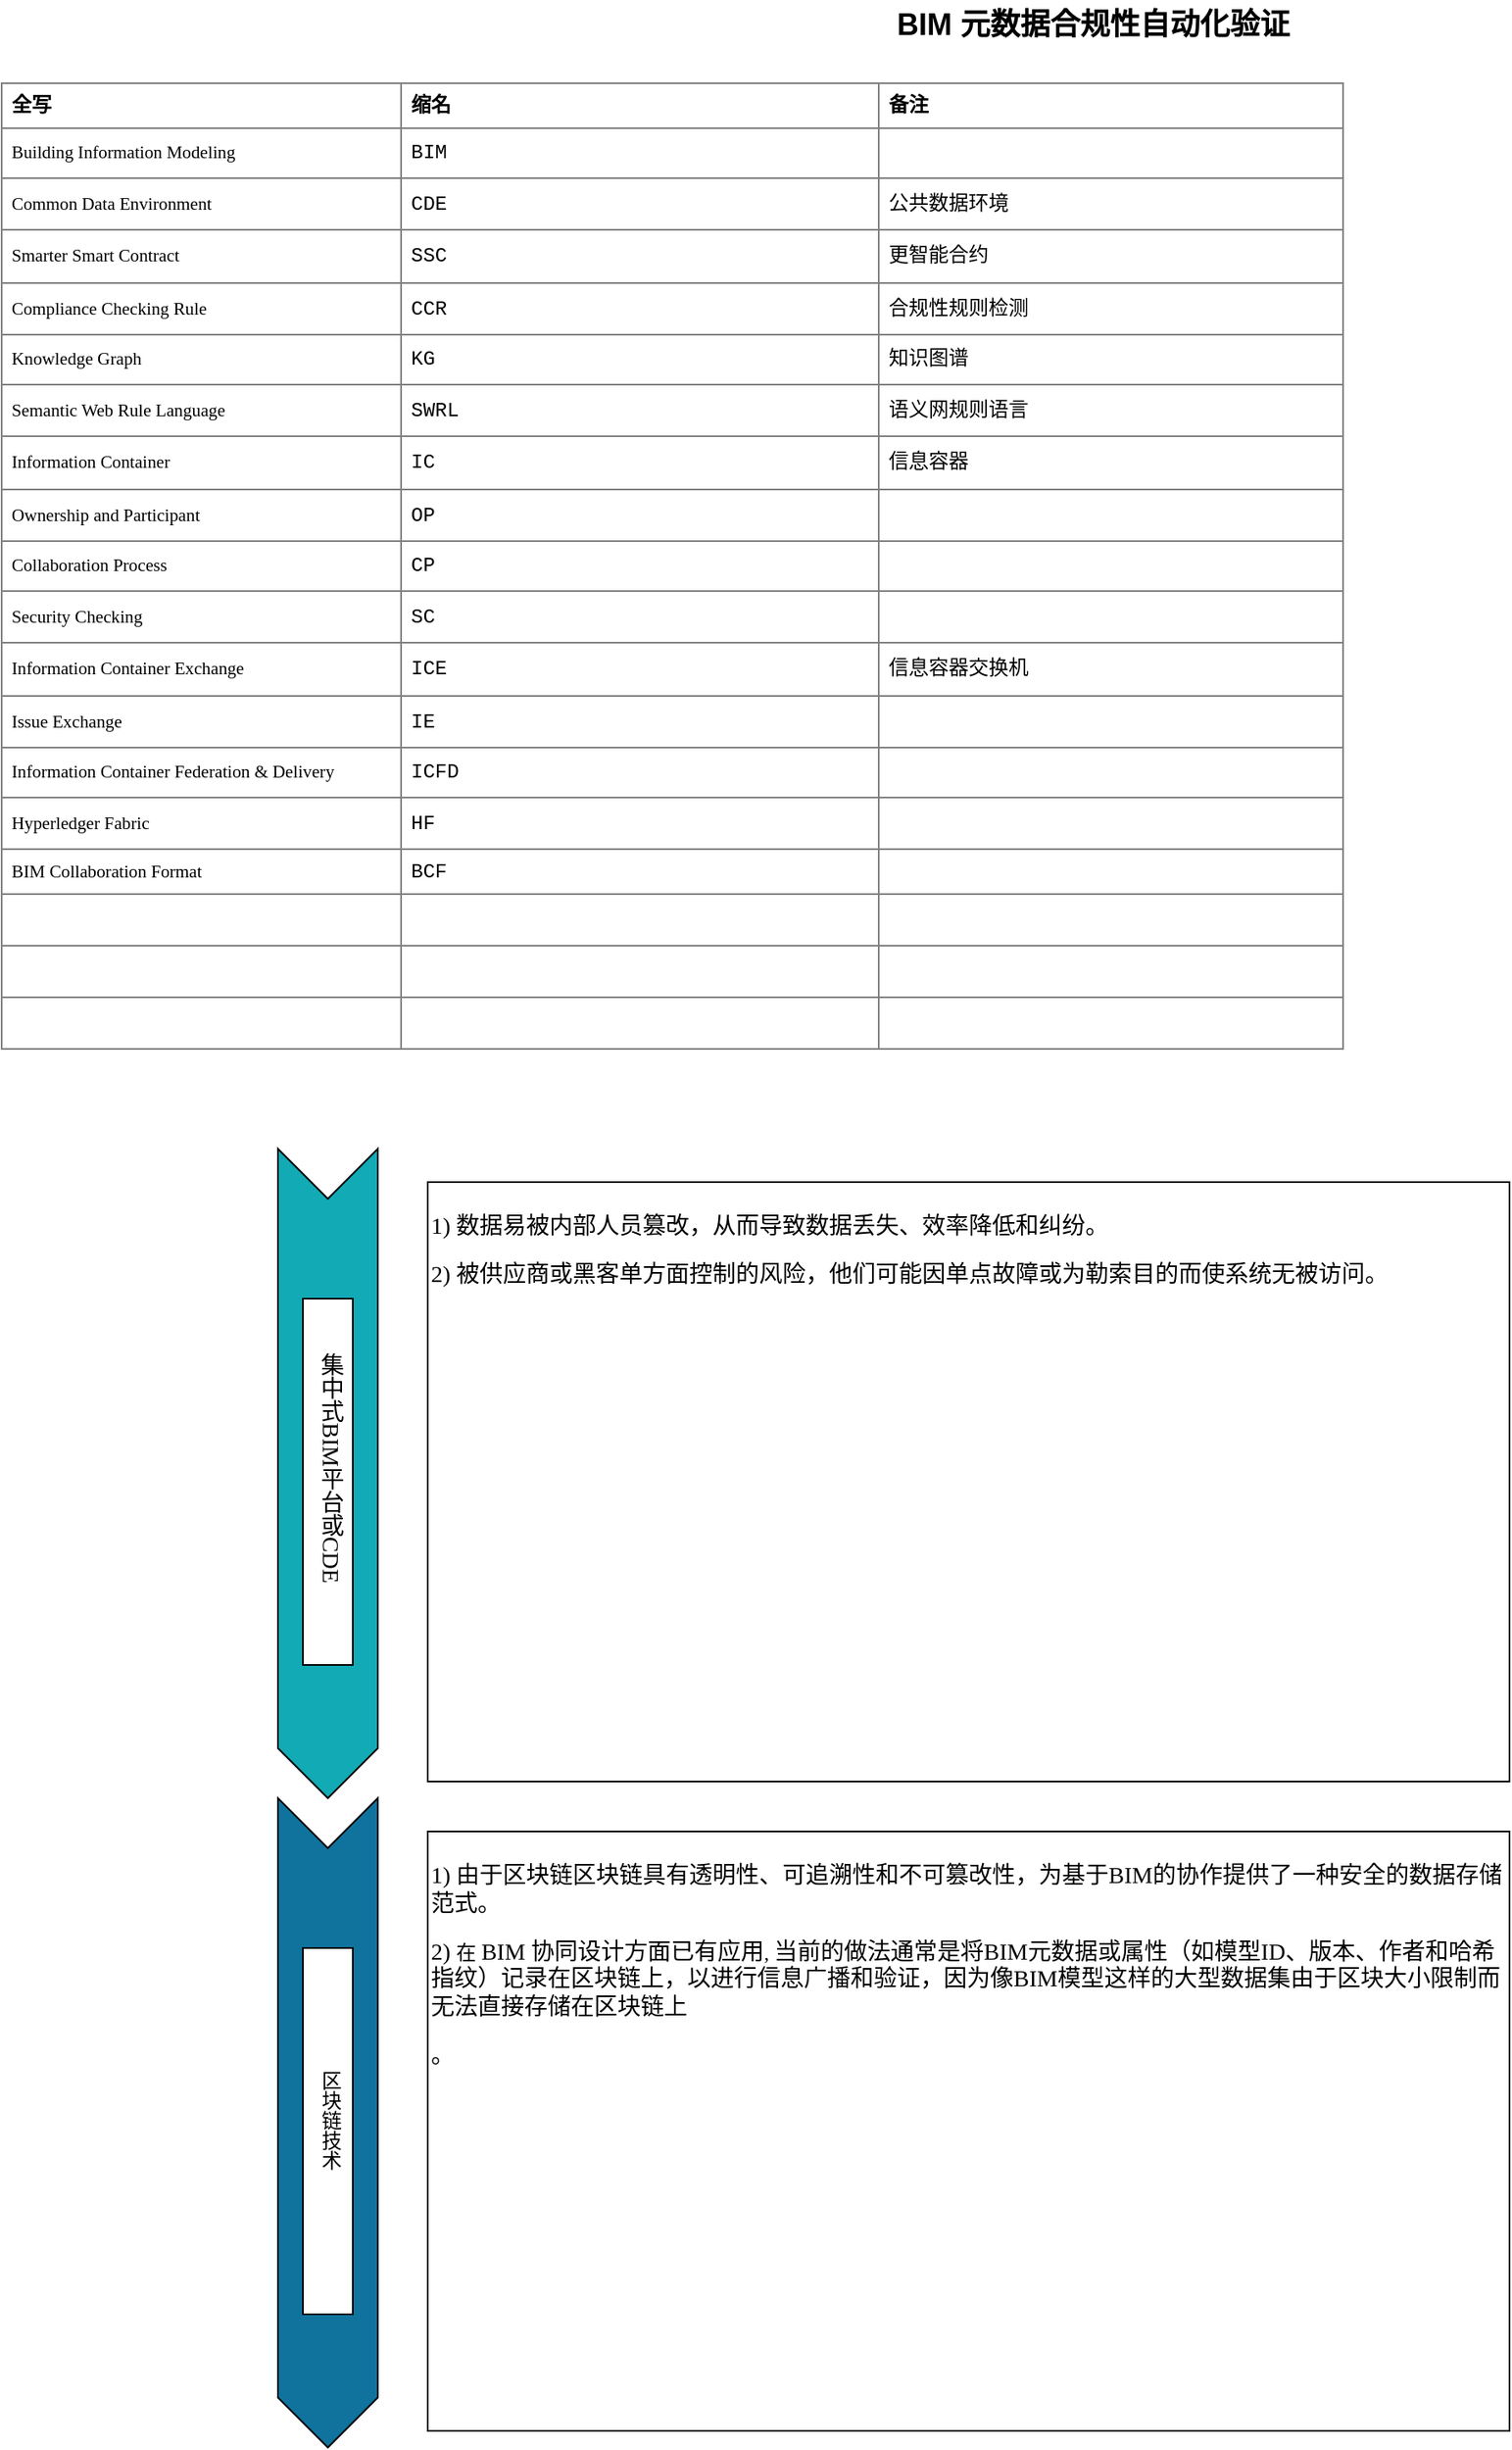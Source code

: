 <mxfile version="26.2.14">
  <diagram name="第 1 页" id="rBeA2SIfSLQyyooRoIgD">
    <mxGraphModel dx="1366" dy="1860" grid="1" gridSize="10" guides="1" tooltips="1" connect="1" arrows="1" fold="1" page="1" pageScale="1" pageWidth="827" pageHeight="1169" math="0" shadow="0">
      <root>
        <mxCell id="0" />
        <mxCell id="1" parent="0" />
        <mxCell id="tnBwIVZtzYkU1ia1Uwx9-1" value="&lt;font style=&quot;font-size: 18px;&quot;&gt;&lt;b&gt;BIM 元数据合规性自动化验证&lt;/b&gt;&lt;/font&gt;" style="text;html=1;align=center;verticalAlign=middle;whiteSpace=wrap;rounded=0;" vertex="1" parent="1">
          <mxGeometry x="520" y="20" width="300" height="30" as="geometry" />
        </mxCell>
        <mxCell id="tnBwIVZtzYkU1ia1Uwx9-22" value="&lt;b style=&quot;font-size: 7px&quot;&gt;LABEL&lt;/b&gt;&lt;br style=&quot;font-size: 7px&quot;&gt;Lorem ipsum dolor sit amet, consectetur adipisicing elit, sed do eiusmod tempor incididunt ut labore et dolore magna aliqua." style="rounded=0;whiteSpace=wrap;shadow=0;strokeColor=none;strokeWidth=6;fillColor=none;fontSize=7;fontColor=#FFFFFF;align=left;html=1;spacingLeft=5;" vertex="1" parent="1">
          <mxGeometry x="210" y="100" width="150" height="40" as="geometry" />
        </mxCell>
        <mxCell id="tnBwIVZtzYkU1ia1Uwx9-27" value="" style="html=1;shadow=0;dashed=0;align=center;verticalAlign=middle;shape=mxgraph.arrows2.arrow;dy=0;dx=30;notch=30;fillColor=#12AAB5;direction=south;textDirection=vertical-lr;labelPosition=center;verticalLabelPosition=middle;" vertex="1" parent="1">
          <mxGeometry x="180" y="710" width="60" height="390" as="geometry" />
        </mxCell>
        <mxCell id="tnBwIVZtzYkU1ia1Uwx9-66" value="Assets" style="childLayout=tableLayout;recursiveResize=0;strokeColor=#808080;fillColor=#A7C942;shadow=0;align=left;verticalAlign=middle;spacingLeft=4;fontFamily=Courier New;" vertex="1" parent="1">
          <mxGeometry x="14" y="70" width="806" height="580" as="geometry" />
        </mxCell>
        <mxCell id="tnBwIVZtzYkU1ia1Uwx9-67" style="shape=tableRow;horizontal=0;startSize=0;swimlaneHead=0;swimlaneBody=0;top=0;left=0;bottom=0;right=0;dropTarget=0;collapsible=0;recursiveResize=0;expand=0;fontStyle=1;strokeColor=inherit;fillColor=#FFFFFF;align=left;spacingLeft=4;fontFamily=Courier New;" vertex="1" parent="tnBwIVZtzYkU1ia1Uwx9-66">
          <mxGeometry width="806" height="27" as="geometry" />
        </mxCell>
        <mxCell id="tnBwIVZtzYkU1ia1Uwx9-68" value="&lt;b&gt;全写&lt;/b&gt;" style="connectable=0;recursiveResize=0;strokeColor=inherit;fillColor=inherit;whiteSpace=wrap;html=1;align=left;spacingLeft=4;fontFamily=Courier New;" vertex="1" parent="tnBwIVZtzYkU1ia1Uwx9-67">
          <mxGeometry width="240" height="27" as="geometry">
            <mxRectangle width="240" height="27" as="alternateBounds" />
          </mxGeometry>
        </mxCell>
        <mxCell id="tnBwIVZtzYkU1ia1Uwx9-69" value="&lt;b&gt;缩名&lt;/b&gt;" style="connectable=0;recursiveResize=0;strokeColor=inherit;fillColor=inherit;whiteSpace=wrap;html=1;align=left;spacingLeft=4;fontFamily=Courier New;" vertex="1" parent="tnBwIVZtzYkU1ia1Uwx9-67">
          <mxGeometry x="240" width="287" height="27" as="geometry">
            <mxRectangle width="287" height="27" as="alternateBounds" />
          </mxGeometry>
        </mxCell>
        <mxCell id="tnBwIVZtzYkU1ia1Uwx9-70" value="&lt;b&gt;备注&lt;/b&gt;" style="connectable=0;recursiveResize=0;strokeColor=inherit;fillColor=inherit;whiteSpace=wrap;html=1;align=left;spacingLeft=4;fontFamily=Courier New;" vertex="1" parent="tnBwIVZtzYkU1ia1Uwx9-67">
          <mxGeometry x="527" width="279" height="27" as="geometry">
            <mxRectangle width="279" height="27" as="alternateBounds" />
          </mxGeometry>
        </mxCell>
        <mxCell id="tnBwIVZtzYkU1ia1Uwx9-71" style="shape=tableRow;horizontal=0;startSize=0;swimlaneHead=0;swimlaneBody=0;top=0;left=0;bottom=0;right=0;dropTarget=0;collapsible=0;recursiveResize=0;expand=0;fontStyle=1;strokeColor=inherit;fillColor=#FFFFFF;align=left;spacingLeft=4;fontFamily=Courier New;" vertex="1" parent="tnBwIVZtzYkU1ia1Uwx9-66">
          <mxGeometry y="27" width="806" height="30" as="geometry" />
        </mxCell>
        <mxCell id="tnBwIVZtzYkU1ia1Uwx9-72" value="&lt;span style=&quot;font-size: 7.97pt; font-family: CharisSIL; color: rgb(0, 0, 0);&quot;&gt;Building Information Modeling &lt;/span&gt;" style="connectable=0;recursiveResize=0;strokeColor=inherit;fillColor=inherit;whiteSpace=wrap;html=1;align=left;spacingLeft=4;fontFamily=Courier New;" vertex="1" parent="tnBwIVZtzYkU1ia1Uwx9-71">
          <mxGeometry width="240" height="30" as="geometry">
            <mxRectangle width="240" height="30" as="alternateBounds" />
          </mxGeometry>
        </mxCell>
        <mxCell id="tnBwIVZtzYkU1ia1Uwx9-73" value="BIM" style="connectable=0;recursiveResize=0;strokeColor=inherit;fillColor=inherit;whiteSpace=wrap;html=1;align=left;spacingLeft=4;fontFamily=Courier New;" vertex="1" parent="tnBwIVZtzYkU1ia1Uwx9-71">
          <mxGeometry x="240" width="287" height="30" as="geometry">
            <mxRectangle width="287" height="30" as="alternateBounds" />
          </mxGeometry>
        </mxCell>
        <mxCell id="tnBwIVZtzYkU1ia1Uwx9-74" value="" style="connectable=0;recursiveResize=0;strokeColor=inherit;fillColor=inherit;whiteSpace=wrap;html=1;align=left;spacingLeft=4;fontFamily=Courier New;" vertex="1" parent="tnBwIVZtzYkU1ia1Uwx9-71">
          <mxGeometry x="527" width="279" height="30" as="geometry">
            <mxRectangle width="279" height="30" as="alternateBounds" />
          </mxGeometry>
        </mxCell>
        <mxCell id="tnBwIVZtzYkU1ia1Uwx9-75" style="shape=tableRow;horizontal=0;startSize=0;swimlaneHead=0;swimlaneBody=0;top=0;left=0;bottom=0;right=0;dropTarget=0;collapsible=0;recursiveResize=0;expand=0;fontStyle=1;strokeColor=inherit;fillColor=#FFFFFF;align=left;spacingLeft=4;fontFamily=Courier New;" vertex="1" parent="tnBwIVZtzYkU1ia1Uwx9-66">
          <mxGeometry y="57" width="806" height="31" as="geometry" />
        </mxCell>
        <mxCell id="tnBwIVZtzYkU1ia1Uwx9-76" value="&lt;span style=&quot;font-size: 7.97pt; font-family: CharisSIL; color: rgb(0, 0, 0);&quot;&gt;Common Data Environment &lt;/span&gt;" style="connectable=0;recursiveResize=0;strokeColor=inherit;fillColor=inherit;whiteSpace=wrap;html=1;align=left;spacingLeft=4;fontFamily=Courier New;" vertex="1" parent="tnBwIVZtzYkU1ia1Uwx9-75">
          <mxGeometry width="240" height="31" as="geometry">
            <mxRectangle width="240" height="31" as="alternateBounds" />
          </mxGeometry>
        </mxCell>
        <mxCell id="tnBwIVZtzYkU1ia1Uwx9-77" value="CDE" style="connectable=0;recursiveResize=0;strokeColor=inherit;fillColor=inherit;whiteSpace=wrap;html=1;align=left;spacingLeft=4;fontFamily=Courier New;" vertex="1" parent="tnBwIVZtzYkU1ia1Uwx9-75">
          <mxGeometry x="240" width="287" height="31" as="geometry">
            <mxRectangle width="287" height="31" as="alternateBounds" />
          </mxGeometry>
        </mxCell>
        <mxCell id="tnBwIVZtzYkU1ia1Uwx9-78" value="公共数据环境" style="connectable=0;recursiveResize=0;strokeColor=inherit;fillColor=inherit;whiteSpace=wrap;html=1;align=left;spacingLeft=4;fontFamily=Courier New;" vertex="1" parent="tnBwIVZtzYkU1ia1Uwx9-75">
          <mxGeometry x="527" width="279" height="31" as="geometry">
            <mxRectangle width="279" height="31" as="alternateBounds" />
          </mxGeometry>
        </mxCell>
        <mxCell id="tnBwIVZtzYkU1ia1Uwx9-79" style="shape=tableRow;horizontal=0;startSize=0;swimlaneHead=0;swimlaneBody=0;top=0;left=0;bottom=0;right=0;dropTarget=0;collapsible=0;recursiveResize=0;expand=0;fontStyle=1;strokeColor=inherit;fillColor=#FFFFFF;align=left;spacingLeft=4;fontFamily=Courier New;" vertex="1" parent="tnBwIVZtzYkU1ia1Uwx9-66">
          <mxGeometry y="88" width="806" height="32" as="geometry" />
        </mxCell>
        <mxCell id="tnBwIVZtzYkU1ia1Uwx9-80" value="&lt;span style=&quot;font-size: 7.97pt; font-family: CharisSIL; color: rgb(0, 0, 0);&quot;&gt;Smarter Smart Contract &lt;/span&gt;" style="connectable=0;recursiveResize=0;strokeColor=inherit;fillColor=inherit;whiteSpace=wrap;html=1;align=left;spacingLeft=4;fontFamily=Courier New;" vertex="1" parent="tnBwIVZtzYkU1ia1Uwx9-79">
          <mxGeometry width="240" height="32" as="geometry">
            <mxRectangle width="240" height="32" as="alternateBounds" />
          </mxGeometry>
        </mxCell>
        <mxCell id="tnBwIVZtzYkU1ia1Uwx9-81" value="SSC" style="connectable=0;recursiveResize=0;strokeColor=inherit;fillColor=inherit;whiteSpace=wrap;html=1;align=left;spacingLeft=4;fontFamily=Courier New;" vertex="1" parent="tnBwIVZtzYkU1ia1Uwx9-79">
          <mxGeometry x="240" width="287" height="32" as="geometry">
            <mxRectangle width="287" height="32" as="alternateBounds" />
          </mxGeometry>
        </mxCell>
        <mxCell id="tnBwIVZtzYkU1ia1Uwx9-82" value="更智能合约" style="connectable=0;recursiveResize=0;strokeColor=inherit;fillColor=inherit;whiteSpace=wrap;html=1;align=left;spacingLeft=4;fontFamily=Courier New;" vertex="1" parent="tnBwIVZtzYkU1ia1Uwx9-79">
          <mxGeometry x="527" width="279" height="32" as="geometry">
            <mxRectangle width="279" height="32" as="alternateBounds" />
          </mxGeometry>
        </mxCell>
        <mxCell id="tnBwIVZtzYkU1ia1Uwx9-83" style="shape=tableRow;horizontal=0;startSize=0;swimlaneHead=0;swimlaneBody=0;top=0;left=0;bottom=0;right=0;dropTarget=0;collapsible=0;recursiveResize=0;expand=0;fontStyle=1;strokeColor=inherit;fillColor=#FFFFFF;align=left;spacingLeft=4;fontFamily=Courier New;" vertex="1" parent="tnBwIVZtzYkU1ia1Uwx9-66">
          <mxGeometry y="120" width="806" height="31" as="geometry" />
        </mxCell>
        <mxCell id="tnBwIVZtzYkU1ia1Uwx9-84" value="&lt;div&gt;&lt;span style=&quot;font-size: 7.97pt; font-family: CharisSIL; color: rgb(0, 0, 0);&quot;&gt;Compliance Checking Rule &lt;br&gt;&lt;/span&gt;&lt;/div&gt;" style="connectable=0;recursiveResize=0;strokeColor=inherit;fillColor=inherit;whiteSpace=wrap;html=1;align=left;spacingLeft=4;fontFamily=Courier New;" vertex="1" parent="tnBwIVZtzYkU1ia1Uwx9-83">
          <mxGeometry width="240" height="31" as="geometry">
            <mxRectangle width="240" height="31" as="alternateBounds" />
          </mxGeometry>
        </mxCell>
        <mxCell id="tnBwIVZtzYkU1ia1Uwx9-85" value="CCR" style="connectable=0;recursiveResize=0;strokeColor=inherit;fillColor=inherit;whiteSpace=wrap;html=1;align=left;spacingLeft=4;fontFamily=Courier New;" vertex="1" parent="tnBwIVZtzYkU1ia1Uwx9-83">
          <mxGeometry x="240" width="287" height="31" as="geometry">
            <mxRectangle width="287" height="31" as="alternateBounds" />
          </mxGeometry>
        </mxCell>
        <mxCell id="tnBwIVZtzYkU1ia1Uwx9-86" value="合规性规则检测" style="connectable=0;recursiveResize=0;strokeColor=inherit;fillColor=inherit;whiteSpace=wrap;html=1;align=left;spacingLeft=4;fontFamily=Courier New;" vertex="1" parent="tnBwIVZtzYkU1ia1Uwx9-83">
          <mxGeometry x="527" width="279" height="31" as="geometry">
            <mxRectangle width="279" height="31" as="alternateBounds" />
          </mxGeometry>
        </mxCell>
        <mxCell id="tnBwIVZtzYkU1ia1Uwx9-87" style="shape=tableRow;horizontal=0;startSize=0;swimlaneHead=0;swimlaneBody=0;top=0;left=0;bottom=0;right=0;dropTarget=0;collapsible=0;recursiveResize=0;expand=0;fontStyle=1;strokeColor=inherit;fillColor=#FFFFFF;align=left;spacingLeft=4;fontFamily=Courier New;" vertex="1" parent="tnBwIVZtzYkU1ia1Uwx9-66">
          <mxGeometry y="151" width="806" height="30" as="geometry" />
        </mxCell>
        <mxCell id="tnBwIVZtzYkU1ia1Uwx9-88" value="&lt;span style=&quot;font-size: 7.97pt; font-family: CharisSIL; color: rgb(0, 0, 0);&quot;&gt;Knowledge Graph &lt;/span&gt;" style="connectable=0;recursiveResize=0;strokeColor=inherit;fillColor=inherit;whiteSpace=wrap;html=1;align=left;spacingLeft=4;fontFamily=Courier New;" vertex="1" parent="tnBwIVZtzYkU1ia1Uwx9-87">
          <mxGeometry width="240" height="30" as="geometry">
            <mxRectangle width="240" height="30" as="alternateBounds" />
          </mxGeometry>
        </mxCell>
        <mxCell id="tnBwIVZtzYkU1ia1Uwx9-89" value="KG" style="connectable=0;recursiveResize=0;strokeColor=inherit;fillColor=inherit;whiteSpace=wrap;html=1;align=left;spacingLeft=4;fontFamily=Courier New;" vertex="1" parent="tnBwIVZtzYkU1ia1Uwx9-87">
          <mxGeometry x="240" width="287" height="30" as="geometry">
            <mxRectangle width="287" height="30" as="alternateBounds" />
          </mxGeometry>
        </mxCell>
        <mxCell id="tnBwIVZtzYkU1ia1Uwx9-90" value="知识图谱" style="connectable=0;recursiveResize=0;strokeColor=inherit;fillColor=inherit;whiteSpace=wrap;html=1;align=left;spacingLeft=4;fontFamily=Courier New;" vertex="1" parent="tnBwIVZtzYkU1ia1Uwx9-87">
          <mxGeometry x="527" width="279" height="30" as="geometry">
            <mxRectangle width="279" height="30" as="alternateBounds" />
          </mxGeometry>
        </mxCell>
        <mxCell id="tnBwIVZtzYkU1ia1Uwx9-91" style="shape=tableRow;horizontal=0;startSize=0;swimlaneHead=0;swimlaneBody=0;top=0;left=0;bottom=0;right=0;dropTarget=0;collapsible=0;recursiveResize=0;expand=0;fontStyle=1;strokeColor=inherit;fillColor=#FFFFFF;align=left;spacingLeft=4;fontFamily=Courier New;" vertex="1" parent="tnBwIVZtzYkU1ia1Uwx9-66">
          <mxGeometry y="181" width="806" height="31" as="geometry" />
        </mxCell>
        <mxCell id="tnBwIVZtzYkU1ia1Uwx9-92" value="&lt;span style=&quot;font-size: 7.97pt; font-family: CharisSIL; color: rgb(0, 0, 0);&quot;&gt;Semantic Web Rule Language &lt;/span&gt;" style="connectable=0;recursiveResize=0;strokeColor=inherit;fillColor=inherit;whiteSpace=wrap;html=1;align=left;spacingLeft=4;fontFamily=Courier New;" vertex="1" parent="tnBwIVZtzYkU1ia1Uwx9-91">
          <mxGeometry width="240" height="31" as="geometry">
            <mxRectangle width="240" height="31" as="alternateBounds" />
          </mxGeometry>
        </mxCell>
        <mxCell id="tnBwIVZtzYkU1ia1Uwx9-93" value="SWRL" style="connectable=0;recursiveResize=0;strokeColor=inherit;fillColor=inherit;whiteSpace=wrap;html=1;align=left;spacingLeft=4;fontFamily=Courier New;" vertex="1" parent="tnBwIVZtzYkU1ia1Uwx9-91">
          <mxGeometry x="240" width="287" height="31" as="geometry">
            <mxRectangle width="287" height="31" as="alternateBounds" />
          </mxGeometry>
        </mxCell>
        <mxCell id="tnBwIVZtzYkU1ia1Uwx9-94" value="语义网规则语言" style="connectable=0;recursiveResize=0;strokeColor=inherit;fillColor=inherit;whiteSpace=wrap;html=1;align=left;spacingLeft=4;fontFamily=Courier New;" vertex="1" parent="tnBwIVZtzYkU1ia1Uwx9-91">
          <mxGeometry x="527" width="279" height="31" as="geometry">
            <mxRectangle width="279" height="31" as="alternateBounds" />
          </mxGeometry>
        </mxCell>
        <mxCell id="tnBwIVZtzYkU1ia1Uwx9-95" style="shape=tableRow;horizontal=0;startSize=0;swimlaneHead=0;swimlaneBody=0;top=0;left=0;bottom=0;right=0;dropTarget=0;collapsible=0;recursiveResize=0;expand=0;fontStyle=1;strokeColor=inherit;fillColor=#FFFFFF;align=left;spacingLeft=4;fontFamily=Courier New;" vertex="1" parent="tnBwIVZtzYkU1ia1Uwx9-66">
          <mxGeometry y="212" width="806" height="32" as="geometry" />
        </mxCell>
        <mxCell id="tnBwIVZtzYkU1ia1Uwx9-96" value="&lt;div&gt;&lt;span style=&quot;font-size: 7.97pt; font-family: CharisSIL; color: rgb(0, 0, 0);&quot;&gt;Information Container &lt;br&gt;&lt;/span&gt;&lt;/div&gt;" style="connectable=0;recursiveResize=0;strokeColor=inherit;fillColor=inherit;whiteSpace=wrap;html=1;align=left;spacingLeft=4;fontFamily=Courier New;" vertex="1" parent="tnBwIVZtzYkU1ia1Uwx9-95">
          <mxGeometry width="240" height="32" as="geometry">
            <mxRectangle width="240" height="32" as="alternateBounds" />
          </mxGeometry>
        </mxCell>
        <mxCell id="tnBwIVZtzYkU1ia1Uwx9-97" value="IC" style="connectable=0;recursiveResize=0;strokeColor=inherit;fillColor=inherit;whiteSpace=wrap;html=1;align=left;spacingLeft=4;fontFamily=Courier New;" vertex="1" parent="tnBwIVZtzYkU1ia1Uwx9-95">
          <mxGeometry x="240" width="287" height="32" as="geometry">
            <mxRectangle width="287" height="32" as="alternateBounds" />
          </mxGeometry>
        </mxCell>
        <mxCell id="tnBwIVZtzYkU1ia1Uwx9-98" value="信息容器" style="connectable=0;recursiveResize=0;strokeColor=inherit;fillColor=inherit;whiteSpace=wrap;html=1;align=left;spacingLeft=4;fontFamily=Courier New;" vertex="1" parent="tnBwIVZtzYkU1ia1Uwx9-95">
          <mxGeometry x="527" width="279" height="32" as="geometry">
            <mxRectangle width="279" height="32" as="alternateBounds" />
          </mxGeometry>
        </mxCell>
        <mxCell id="tnBwIVZtzYkU1ia1Uwx9-114" style="shape=tableRow;horizontal=0;startSize=0;swimlaneHead=0;swimlaneBody=0;top=0;left=0;bottom=0;right=0;dropTarget=0;collapsible=0;recursiveResize=0;expand=0;fontStyle=1;strokeColor=inherit;fillColor=#FFFFFF;align=left;spacingLeft=4;fontFamily=Courier New;" vertex="1" parent="tnBwIVZtzYkU1ia1Uwx9-66">
          <mxGeometry y="244" width="806" height="31" as="geometry" />
        </mxCell>
        <mxCell id="tnBwIVZtzYkU1ia1Uwx9-115" value="&lt;span style=&quot;font-size: 7.97pt; font-family: CharisSIL; color: rgb(0, 0, 0);&quot;&gt;Ownership and Participant &lt;/span&gt;" style="connectable=0;recursiveResize=0;strokeColor=inherit;fillColor=inherit;whiteSpace=wrap;html=1;align=left;spacingLeft=4;fontFamily=Courier New;" vertex="1" parent="tnBwIVZtzYkU1ia1Uwx9-114">
          <mxGeometry width="240" height="31" as="geometry">
            <mxRectangle width="240" height="31" as="alternateBounds" />
          </mxGeometry>
        </mxCell>
        <mxCell id="tnBwIVZtzYkU1ia1Uwx9-116" value="OP" style="connectable=0;recursiveResize=0;strokeColor=inherit;fillColor=inherit;whiteSpace=wrap;html=1;align=left;spacingLeft=4;fontFamily=Courier New;" vertex="1" parent="tnBwIVZtzYkU1ia1Uwx9-114">
          <mxGeometry x="240" width="287" height="31" as="geometry">
            <mxRectangle width="287" height="31" as="alternateBounds" />
          </mxGeometry>
        </mxCell>
        <mxCell id="tnBwIVZtzYkU1ia1Uwx9-117" value="" style="connectable=0;recursiveResize=0;strokeColor=inherit;fillColor=inherit;whiteSpace=wrap;html=1;align=left;spacingLeft=4;fontFamily=Courier New;" vertex="1" parent="tnBwIVZtzYkU1ia1Uwx9-114">
          <mxGeometry x="527" width="279" height="31" as="geometry">
            <mxRectangle width="279" height="31" as="alternateBounds" />
          </mxGeometry>
        </mxCell>
        <mxCell id="tnBwIVZtzYkU1ia1Uwx9-118" style="shape=tableRow;horizontal=0;startSize=0;swimlaneHead=0;swimlaneBody=0;top=0;left=0;bottom=0;right=0;dropTarget=0;collapsible=0;recursiveResize=0;expand=0;fontStyle=1;strokeColor=inherit;fillColor=#FFFFFF;align=left;spacingLeft=4;fontFamily=Courier New;" vertex="1" parent="tnBwIVZtzYkU1ia1Uwx9-66">
          <mxGeometry y="275" width="806" height="30" as="geometry" />
        </mxCell>
        <mxCell id="tnBwIVZtzYkU1ia1Uwx9-119" value="&lt;span style=&quot;font-size: 7.97pt; font-family: CharisSIL; color: rgb(0, 0, 0);&quot;&gt;Collaboration Process &lt;/span&gt;" style="connectable=0;recursiveResize=0;strokeColor=inherit;fillColor=inherit;whiteSpace=wrap;html=1;align=left;spacingLeft=4;fontFamily=Courier New;" vertex="1" parent="tnBwIVZtzYkU1ia1Uwx9-118">
          <mxGeometry width="240" height="30" as="geometry">
            <mxRectangle width="240" height="30" as="alternateBounds" />
          </mxGeometry>
        </mxCell>
        <mxCell id="tnBwIVZtzYkU1ia1Uwx9-120" value="CP" style="connectable=0;recursiveResize=0;strokeColor=inherit;fillColor=inherit;whiteSpace=wrap;html=1;align=left;spacingLeft=4;fontFamily=Courier New;" vertex="1" parent="tnBwIVZtzYkU1ia1Uwx9-118">
          <mxGeometry x="240" width="287" height="30" as="geometry">
            <mxRectangle width="287" height="30" as="alternateBounds" />
          </mxGeometry>
        </mxCell>
        <mxCell id="tnBwIVZtzYkU1ia1Uwx9-121" value="" style="connectable=0;recursiveResize=0;strokeColor=inherit;fillColor=inherit;whiteSpace=wrap;html=1;align=left;spacingLeft=4;fontFamily=Courier New;" vertex="1" parent="tnBwIVZtzYkU1ia1Uwx9-118">
          <mxGeometry x="527" width="279" height="30" as="geometry">
            <mxRectangle width="279" height="30" as="alternateBounds" />
          </mxGeometry>
        </mxCell>
        <mxCell id="tnBwIVZtzYkU1ia1Uwx9-122" style="shape=tableRow;horizontal=0;startSize=0;swimlaneHead=0;swimlaneBody=0;top=0;left=0;bottom=0;right=0;dropTarget=0;collapsible=0;recursiveResize=0;expand=0;fontStyle=1;strokeColor=inherit;fillColor=#FFFFFF;align=left;spacingLeft=4;fontFamily=Courier New;" vertex="1" parent="tnBwIVZtzYkU1ia1Uwx9-66">
          <mxGeometry y="305" width="806" height="31" as="geometry" />
        </mxCell>
        <mxCell id="tnBwIVZtzYkU1ia1Uwx9-123" value="&lt;span style=&quot;font-size: 7.97pt; font-family: CharisSIL; color: rgb(0, 0, 0);&quot;&gt;Security Checking &lt;/span&gt;" style="connectable=0;recursiveResize=0;strokeColor=inherit;fillColor=inherit;whiteSpace=wrap;html=1;align=left;spacingLeft=4;fontFamily=Courier New;" vertex="1" parent="tnBwIVZtzYkU1ia1Uwx9-122">
          <mxGeometry width="240" height="31" as="geometry">
            <mxRectangle width="240" height="31" as="alternateBounds" />
          </mxGeometry>
        </mxCell>
        <mxCell id="tnBwIVZtzYkU1ia1Uwx9-124" value="SC" style="connectable=0;recursiveResize=0;strokeColor=inherit;fillColor=inherit;whiteSpace=wrap;html=1;align=left;spacingLeft=4;fontFamily=Courier New;" vertex="1" parent="tnBwIVZtzYkU1ia1Uwx9-122">
          <mxGeometry x="240" width="287" height="31" as="geometry">
            <mxRectangle width="287" height="31" as="alternateBounds" />
          </mxGeometry>
        </mxCell>
        <mxCell id="tnBwIVZtzYkU1ia1Uwx9-125" value="" style="connectable=0;recursiveResize=0;strokeColor=inherit;fillColor=inherit;whiteSpace=wrap;html=1;align=left;spacingLeft=4;fontFamily=Courier New;" vertex="1" parent="tnBwIVZtzYkU1ia1Uwx9-122">
          <mxGeometry x="527" width="279" height="31" as="geometry">
            <mxRectangle width="279" height="31" as="alternateBounds" />
          </mxGeometry>
        </mxCell>
        <mxCell id="tnBwIVZtzYkU1ia1Uwx9-126" style="shape=tableRow;horizontal=0;startSize=0;swimlaneHead=0;swimlaneBody=0;top=0;left=0;bottom=0;right=0;dropTarget=0;collapsible=0;recursiveResize=0;expand=0;fontStyle=1;strokeColor=inherit;fillColor=#FFFFFF;align=left;spacingLeft=4;fontFamily=Courier New;" vertex="1" parent="tnBwIVZtzYkU1ia1Uwx9-66">
          <mxGeometry y="336" width="806" height="32" as="geometry" />
        </mxCell>
        <mxCell id="tnBwIVZtzYkU1ia1Uwx9-127" value="&lt;span style=&quot;font-size: 7.97pt; font-family: CharisSIL; color: rgb(0, 0, 0);&quot;&gt;Information Container Exchange &lt;/span&gt;" style="connectable=0;recursiveResize=0;strokeColor=inherit;fillColor=inherit;whiteSpace=wrap;html=1;align=left;spacingLeft=4;fontFamily=Courier New;" vertex="1" parent="tnBwIVZtzYkU1ia1Uwx9-126">
          <mxGeometry width="240" height="32" as="geometry">
            <mxRectangle width="240" height="32" as="alternateBounds" />
          </mxGeometry>
        </mxCell>
        <mxCell id="tnBwIVZtzYkU1ia1Uwx9-128" value="ICE" style="connectable=0;recursiveResize=0;strokeColor=inherit;fillColor=inherit;whiteSpace=wrap;html=1;align=left;spacingLeft=4;fontFamily=Courier New;" vertex="1" parent="tnBwIVZtzYkU1ia1Uwx9-126">
          <mxGeometry x="240" width="287" height="32" as="geometry">
            <mxRectangle width="287" height="32" as="alternateBounds" />
          </mxGeometry>
        </mxCell>
        <mxCell id="tnBwIVZtzYkU1ia1Uwx9-129" value="信息容器交换机" style="connectable=0;recursiveResize=0;strokeColor=inherit;fillColor=inherit;whiteSpace=wrap;html=1;align=left;spacingLeft=4;fontFamily=Courier New;" vertex="1" parent="tnBwIVZtzYkU1ia1Uwx9-126">
          <mxGeometry x="527" width="279" height="32" as="geometry">
            <mxRectangle width="279" height="32" as="alternateBounds" />
          </mxGeometry>
        </mxCell>
        <mxCell id="tnBwIVZtzYkU1ia1Uwx9-130" style="shape=tableRow;horizontal=0;startSize=0;swimlaneHead=0;swimlaneBody=0;top=0;left=0;bottom=0;right=0;dropTarget=0;collapsible=0;recursiveResize=0;expand=0;fontStyle=1;strokeColor=inherit;fillColor=#FFFFFF;align=left;spacingLeft=4;fontFamily=Courier New;" vertex="1" parent="tnBwIVZtzYkU1ia1Uwx9-66">
          <mxGeometry y="368" width="806" height="31" as="geometry" />
        </mxCell>
        <mxCell id="tnBwIVZtzYkU1ia1Uwx9-131" value="&lt;span style=&quot;font-size: 7.97pt; font-family: CharisSIL; color: rgb(0, 0, 0);&quot;&gt;Issue Exchange &lt;/span&gt;" style="connectable=0;recursiveResize=0;strokeColor=inherit;fillColor=inherit;whiteSpace=wrap;html=1;align=left;spacingLeft=4;fontFamily=Courier New;" vertex="1" parent="tnBwIVZtzYkU1ia1Uwx9-130">
          <mxGeometry width="240" height="31" as="geometry">
            <mxRectangle width="240" height="31" as="alternateBounds" />
          </mxGeometry>
        </mxCell>
        <mxCell id="tnBwIVZtzYkU1ia1Uwx9-132" value="IE" style="connectable=0;recursiveResize=0;strokeColor=inherit;fillColor=inherit;whiteSpace=wrap;html=1;align=left;spacingLeft=4;fontFamily=Courier New;" vertex="1" parent="tnBwIVZtzYkU1ia1Uwx9-130">
          <mxGeometry x="240" width="287" height="31" as="geometry">
            <mxRectangle width="287" height="31" as="alternateBounds" />
          </mxGeometry>
        </mxCell>
        <mxCell id="tnBwIVZtzYkU1ia1Uwx9-133" value="" style="connectable=0;recursiveResize=0;strokeColor=inherit;fillColor=inherit;whiteSpace=wrap;html=1;align=left;spacingLeft=4;fontFamily=Courier New;" vertex="1" parent="tnBwIVZtzYkU1ia1Uwx9-130">
          <mxGeometry x="527" width="279" height="31" as="geometry">
            <mxRectangle width="279" height="31" as="alternateBounds" />
          </mxGeometry>
        </mxCell>
        <mxCell id="tnBwIVZtzYkU1ia1Uwx9-134" style="shape=tableRow;horizontal=0;startSize=0;swimlaneHead=0;swimlaneBody=0;top=0;left=0;bottom=0;right=0;dropTarget=0;collapsible=0;recursiveResize=0;expand=0;fontStyle=1;strokeColor=inherit;fillColor=#FFFFFF;align=left;spacingLeft=4;fontFamily=Courier New;" vertex="1" parent="tnBwIVZtzYkU1ia1Uwx9-66">
          <mxGeometry y="399" width="806" height="30" as="geometry" />
        </mxCell>
        <mxCell id="tnBwIVZtzYkU1ia1Uwx9-135" value="&lt;div&gt;&lt;span style=&quot;font-size: 7.97pt; font-family: CharisSIL; color: rgb(0, 0, 0);&quot;&gt;I&lt;/span&gt;&lt;span style=&quot;font-size: 7.97pt; font-family: CharisSIL; color: rgb(0, 0, 0);&quot;&gt;&lt;/span&gt;&lt;span style=&quot;font-size: 7.97pt; font-family: CharisSIL; color: rgb(0, 0, 0);&quot;&gt;nformation Container Federation &lt;/span&gt;&lt;span style=&quot;font-size: 7.97pt; font-family: Times New Roman; color: rgb(0, 0, 0);&quot;&gt;&amp;amp; &lt;/span&gt;&lt;span style=&quot;font-size: 7.97pt; font-family: CharisSIL; color: rgb(0, 0, 0);&quot;&gt;Delivery&lt;/span&gt;&lt;/div&gt;" style="connectable=0;recursiveResize=0;strokeColor=inherit;fillColor=inherit;whiteSpace=wrap;html=1;align=left;spacingLeft=4;fontFamily=Courier New;" vertex="1" parent="tnBwIVZtzYkU1ia1Uwx9-134">
          <mxGeometry width="240" height="30" as="geometry">
            <mxRectangle width="240" height="30" as="alternateBounds" />
          </mxGeometry>
        </mxCell>
        <mxCell id="tnBwIVZtzYkU1ia1Uwx9-136" value="ICFD" style="connectable=0;recursiveResize=0;strokeColor=inherit;fillColor=inherit;whiteSpace=wrap;html=1;align=left;spacingLeft=4;fontFamily=Courier New;" vertex="1" parent="tnBwIVZtzYkU1ia1Uwx9-134">
          <mxGeometry x="240" width="287" height="30" as="geometry">
            <mxRectangle width="287" height="30" as="alternateBounds" />
          </mxGeometry>
        </mxCell>
        <mxCell id="tnBwIVZtzYkU1ia1Uwx9-137" value="" style="connectable=0;recursiveResize=0;strokeColor=inherit;fillColor=inherit;whiteSpace=wrap;html=1;align=left;spacingLeft=4;fontFamily=Courier New;" vertex="1" parent="tnBwIVZtzYkU1ia1Uwx9-134">
          <mxGeometry x="527" width="279" height="30" as="geometry">
            <mxRectangle width="279" height="30" as="alternateBounds" />
          </mxGeometry>
        </mxCell>
        <mxCell id="tnBwIVZtzYkU1ia1Uwx9-138" style="shape=tableRow;horizontal=0;startSize=0;swimlaneHead=0;swimlaneBody=0;top=0;left=0;bottom=0;right=0;dropTarget=0;collapsible=0;recursiveResize=0;expand=0;fontStyle=1;strokeColor=inherit;fillColor=#FFFFFF;align=left;spacingLeft=4;fontFamily=Courier New;" vertex="1" parent="tnBwIVZtzYkU1ia1Uwx9-66">
          <mxGeometry y="429" width="806" height="31" as="geometry" />
        </mxCell>
        <mxCell id="tnBwIVZtzYkU1ia1Uwx9-139" value="&lt;span style=&quot;font-size: 7.97pt; font-family: CharisSIL; color: rgb(0, 0, 0);&quot;&gt;Hyperledger Fabric &lt;/span&gt;" style="connectable=0;recursiveResize=0;strokeColor=inherit;fillColor=inherit;whiteSpace=wrap;html=1;align=left;spacingLeft=4;fontFamily=Courier New;" vertex="1" parent="tnBwIVZtzYkU1ia1Uwx9-138">
          <mxGeometry width="240" height="31" as="geometry">
            <mxRectangle width="240" height="31" as="alternateBounds" />
          </mxGeometry>
        </mxCell>
        <mxCell id="tnBwIVZtzYkU1ia1Uwx9-140" value="HF" style="connectable=0;recursiveResize=0;strokeColor=inherit;fillColor=inherit;whiteSpace=wrap;html=1;align=left;spacingLeft=4;fontFamily=Courier New;" vertex="1" parent="tnBwIVZtzYkU1ia1Uwx9-138">
          <mxGeometry x="240" width="287" height="31" as="geometry">
            <mxRectangle width="287" height="31" as="alternateBounds" />
          </mxGeometry>
        </mxCell>
        <mxCell id="tnBwIVZtzYkU1ia1Uwx9-141" value="" style="connectable=0;recursiveResize=0;strokeColor=inherit;fillColor=inherit;whiteSpace=wrap;html=1;align=left;spacingLeft=4;fontFamily=Courier New;" vertex="1" parent="tnBwIVZtzYkU1ia1Uwx9-138">
          <mxGeometry x="527" width="279" height="31" as="geometry">
            <mxRectangle width="279" height="31" as="alternateBounds" />
          </mxGeometry>
        </mxCell>
        <mxCell id="tnBwIVZtzYkU1ia1Uwx9-142" style="shape=tableRow;horizontal=0;startSize=0;swimlaneHead=0;swimlaneBody=0;top=0;left=0;bottom=0;right=0;dropTarget=0;collapsible=0;recursiveResize=0;expand=0;fontStyle=1;strokeColor=inherit;fillColor=#FFFFFF;align=left;spacingLeft=4;fontFamily=Courier New;" vertex="1" parent="tnBwIVZtzYkU1ia1Uwx9-66">
          <mxGeometry y="460" width="806" height="27" as="geometry" />
        </mxCell>
        <mxCell id="tnBwIVZtzYkU1ia1Uwx9-143" value="&lt;span style=&quot;font-size: 7.97pt; font-family: CharisSIL; color: rgb(0, 0, 0);&quot;&gt;BIM Collaboration Format&lt;/span&gt;" style="connectable=0;recursiveResize=0;strokeColor=inherit;fillColor=inherit;whiteSpace=wrap;html=1;align=left;spacingLeft=4;fontFamily=Courier New;" vertex="1" parent="tnBwIVZtzYkU1ia1Uwx9-142">
          <mxGeometry width="240" height="27" as="geometry">
            <mxRectangle width="240" height="27" as="alternateBounds" />
          </mxGeometry>
        </mxCell>
        <mxCell id="tnBwIVZtzYkU1ia1Uwx9-144" value="BCF" style="connectable=0;recursiveResize=0;strokeColor=inherit;fillColor=inherit;whiteSpace=wrap;html=1;align=left;spacingLeft=4;fontFamily=Courier New;" vertex="1" parent="tnBwIVZtzYkU1ia1Uwx9-142">
          <mxGeometry x="240" width="287" height="27" as="geometry">
            <mxRectangle width="287" height="27" as="alternateBounds" />
          </mxGeometry>
        </mxCell>
        <mxCell id="tnBwIVZtzYkU1ia1Uwx9-145" value="" style="connectable=0;recursiveResize=0;strokeColor=inherit;fillColor=inherit;whiteSpace=wrap;html=1;align=left;spacingLeft=4;fontFamily=Courier New;" vertex="1" parent="tnBwIVZtzYkU1ia1Uwx9-142">
          <mxGeometry x="527" width="279" height="27" as="geometry">
            <mxRectangle width="279" height="27" as="alternateBounds" />
          </mxGeometry>
        </mxCell>
        <mxCell id="tnBwIVZtzYkU1ia1Uwx9-146" style="shape=tableRow;horizontal=0;startSize=0;swimlaneHead=0;swimlaneBody=0;top=0;left=0;bottom=0;right=0;dropTarget=0;collapsible=0;recursiveResize=0;expand=0;fontStyle=1;strokeColor=inherit;fillColor=#FFFFFF;align=left;spacingLeft=4;fontFamily=Courier New;" vertex="1" parent="tnBwIVZtzYkU1ia1Uwx9-66">
          <mxGeometry y="487" width="806" height="31" as="geometry" />
        </mxCell>
        <mxCell id="tnBwIVZtzYkU1ia1Uwx9-147" value="" style="connectable=0;recursiveResize=0;strokeColor=inherit;fillColor=inherit;whiteSpace=wrap;html=1;align=left;spacingLeft=4;fontFamily=Courier New;" vertex="1" parent="tnBwIVZtzYkU1ia1Uwx9-146">
          <mxGeometry width="240" height="31" as="geometry">
            <mxRectangle width="240" height="31" as="alternateBounds" />
          </mxGeometry>
        </mxCell>
        <mxCell id="tnBwIVZtzYkU1ia1Uwx9-148" value="" style="connectable=0;recursiveResize=0;strokeColor=inherit;fillColor=inherit;whiteSpace=wrap;html=1;align=left;spacingLeft=4;fontFamily=Courier New;" vertex="1" parent="tnBwIVZtzYkU1ia1Uwx9-146">
          <mxGeometry x="240" width="287" height="31" as="geometry">
            <mxRectangle width="287" height="31" as="alternateBounds" />
          </mxGeometry>
        </mxCell>
        <mxCell id="tnBwIVZtzYkU1ia1Uwx9-149" value="" style="connectable=0;recursiveResize=0;strokeColor=inherit;fillColor=inherit;whiteSpace=wrap;html=1;align=left;spacingLeft=4;fontFamily=Courier New;" vertex="1" parent="tnBwIVZtzYkU1ia1Uwx9-146">
          <mxGeometry x="527" width="279" height="31" as="geometry">
            <mxRectangle width="279" height="31" as="alternateBounds" />
          </mxGeometry>
        </mxCell>
        <mxCell id="tnBwIVZtzYkU1ia1Uwx9-110" style="shape=tableRow;horizontal=0;startSize=0;swimlaneHead=0;swimlaneBody=0;top=0;left=0;bottom=0;right=0;dropTarget=0;collapsible=0;recursiveResize=0;expand=0;fontStyle=1;strokeColor=inherit;fillColor=#FFFFFF;align=left;spacingLeft=4;fontFamily=Courier New;" vertex="1" parent="tnBwIVZtzYkU1ia1Uwx9-66">
          <mxGeometry y="518" width="806" height="31" as="geometry" />
        </mxCell>
        <mxCell id="tnBwIVZtzYkU1ia1Uwx9-111" value="" style="connectable=0;recursiveResize=0;strokeColor=inherit;fillColor=inherit;whiteSpace=wrap;html=1;align=left;spacingLeft=4;fontFamily=Courier New;" vertex="1" parent="tnBwIVZtzYkU1ia1Uwx9-110">
          <mxGeometry width="240" height="31" as="geometry">
            <mxRectangle width="240" height="31" as="alternateBounds" />
          </mxGeometry>
        </mxCell>
        <mxCell id="tnBwIVZtzYkU1ia1Uwx9-112" value="" style="connectable=0;recursiveResize=0;strokeColor=inherit;fillColor=inherit;whiteSpace=wrap;html=1;align=left;spacingLeft=4;fontFamily=Courier New;" vertex="1" parent="tnBwIVZtzYkU1ia1Uwx9-110">
          <mxGeometry x="240" width="287" height="31" as="geometry">
            <mxRectangle width="287" height="31" as="alternateBounds" />
          </mxGeometry>
        </mxCell>
        <mxCell id="tnBwIVZtzYkU1ia1Uwx9-113" value="" style="connectable=0;recursiveResize=0;strokeColor=inherit;fillColor=inherit;whiteSpace=wrap;html=1;align=left;spacingLeft=4;fontFamily=Courier New;" vertex="1" parent="tnBwIVZtzYkU1ia1Uwx9-110">
          <mxGeometry x="527" width="279" height="31" as="geometry">
            <mxRectangle width="279" height="31" as="alternateBounds" />
          </mxGeometry>
        </mxCell>
        <mxCell id="tnBwIVZtzYkU1ia1Uwx9-106" style="shape=tableRow;horizontal=0;startSize=0;swimlaneHead=0;swimlaneBody=0;top=0;left=0;bottom=0;right=0;dropTarget=0;collapsible=0;recursiveResize=0;expand=0;fontStyle=1;strokeColor=inherit;fillColor=#FFFFFF;align=left;spacingLeft=4;fontFamily=Courier New;" vertex="1" parent="tnBwIVZtzYkU1ia1Uwx9-66">
          <mxGeometry y="549" width="806" height="31" as="geometry" />
        </mxCell>
        <mxCell id="tnBwIVZtzYkU1ia1Uwx9-107" value="" style="connectable=0;recursiveResize=0;strokeColor=inherit;fillColor=inherit;whiteSpace=wrap;html=1;align=left;spacingLeft=4;fontFamily=Courier New;" vertex="1" parent="tnBwIVZtzYkU1ia1Uwx9-106">
          <mxGeometry width="240" height="31" as="geometry">
            <mxRectangle width="240" height="31" as="alternateBounds" />
          </mxGeometry>
        </mxCell>
        <mxCell id="tnBwIVZtzYkU1ia1Uwx9-108" value="" style="connectable=0;recursiveResize=0;strokeColor=inherit;fillColor=inherit;whiteSpace=wrap;html=1;align=left;spacingLeft=4;fontFamily=Courier New;" vertex="1" parent="tnBwIVZtzYkU1ia1Uwx9-106">
          <mxGeometry x="240" width="287" height="31" as="geometry">
            <mxRectangle width="287" height="31" as="alternateBounds" />
          </mxGeometry>
        </mxCell>
        <mxCell id="tnBwIVZtzYkU1ia1Uwx9-109" value="" style="connectable=0;recursiveResize=0;strokeColor=inherit;fillColor=inherit;whiteSpace=wrap;html=1;align=left;spacingLeft=4;fontFamily=Courier New;" vertex="1" parent="tnBwIVZtzYkU1ia1Uwx9-106">
          <mxGeometry x="527" width="279" height="31" as="geometry">
            <mxRectangle width="279" height="31" as="alternateBounds" />
          </mxGeometry>
        </mxCell>
        <mxCell id="tnBwIVZtzYkU1ia1Uwx9-150" value="&lt;p class=&quot;MsoNormal&quot;&gt;&lt;span style=&quot;mso-spacerun:&#39;yes&#39;;font-family:宋体;mso-ascii-font-family:Calibri;&lt;br/&gt;mso-hansi-font-family:Calibri;mso-bidi-font-family:&#39;Times New Roman&#39;;font-size:10.5pt;&lt;br/&gt;mso-font-kerning:1.0pt;&quot;&gt;&lt;font face=&quot;宋体&quot;&gt;1) 数据易被内部人员篡改，从而导致数据丢失、效率降低和纠纷&lt;/font&gt;&lt;font face=&quot;宋体&quot;&gt;。&lt;/font&gt;&lt;/span&gt;&lt;/p&gt;&lt;p class=&quot;MsoNormal&quot;&gt;&lt;span style=&quot;mso-spacerun:&#39;yes&#39;;font-family:宋体;mso-ascii-font-family:Calibri;&lt;br/&gt;mso-hansi-font-family:Calibri;mso-bidi-font-family:&#39;Times New Roman&#39;;font-size:10.5pt;&lt;br/&gt;mso-font-kerning:1.0pt;&quot;&gt;&lt;font face=&quot;宋体&quot;&gt;2) &lt;/font&gt;&lt;font face=&quot;宋体&quot;&gt;被供应商或黑客单方面控制的风险，他们可能因单点故障或为勒索目的而使系统无被访问&lt;/font&gt;&lt;/span&gt;&lt;span style=&quot;mso-spacerun:&#39;yes&#39;;font-family:宋体;mso-ascii-font-family:Calibri;&lt;br/&gt;mso-hansi-font-family:Calibri;mso-bidi-font-family:&#39;Times New Roman&#39;;font-size:10.5pt;&lt;br/&gt;mso-font-kerning:1.0pt;&quot;&gt;&lt;font face=&quot;宋体&quot;&gt;。&lt;/font&gt;&lt;/span&gt;&lt;/p&gt;" style="whiteSpace=wrap;html=1;align=left;verticalAlign=top;" vertex="1" parent="1">
          <mxGeometry x="270" y="730" width="650" height="360" as="geometry" />
        </mxCell>
        <mxCell id="tnBwIVZtzYkU1ia1Uwx9-152" value="&lt;div&gt;&lt;span style=&quot;mso-spacerun:&#39;yes&#39;;font-family:宋体;mso-ascii-font-family:Calibri;&lt;br/&gt;mso-hansi-font-family:Calibri;mso-bidi-font-family:&#39;Times New Roman&#39;;font-size:10.5pt;&lt;br/&gt;mso-font-kerning:1.0pt;&quot;&gt;&lt;font face=&quot;宋体&quot;&gt;&amp;nbsp;&amp;nbsp; 集中式&lt;/font&gt;&lt;font face=&quot;Calibri&quot;&gt;BIM&lt;/font&gt;&lt;font face=&quot;宋体&quot;&gt;平台或&lt;/font&gt;&lt;font face=&quot;Calibri&quot;&gt;CDE&amp;nbsp;&amp;nbsp;&amp;nbsp;&amp;nbsp;&amp;nbsp;&amp;nbsp;&amp;nbsp;&amp;nbsp; &lt;br&gt;&lt;/font&gt;&lt;/span&gt;&lt;/div&gt;" style="rounded=0;whiteSpace=wrap;html=1;textDirection=vertical-lr;labelPosition=center;verticalLabelPosition=middle;align=center;verticalAlign=middle;" vertex="1" parent="1">
          <mxGeometry x="195" y="800" width="30" height="220" as="geometry" />
        </mxCell>
        <mxCell id="tnBwIVZtzYkU1ia1Uwx9-153" value="" style="html=1;shadow=0;dashed=0;align=center;verticalAlign=middle;shape=mxgraph.arrows2.arrow;dy=0;dx=30;notch=30;fillColor=#10739E;direction=south;textDirection=vertical-lr;labelPosition=center;verticalLabelPosition=middle;" vertex="1" parent="1">
          <mxGeometry x="180" y="1100" width="60" height="390" as="geometry" />
        </mxCell>
        <mxCell id="tnBwIVZtzYkU1ia1Uwx9-154" value="&lt;p class=&quot;MsoNormal&quot;&gt;&lt;span style=&quot;font-family: 宋体; font-size: 10.5pt; background-color: light-dark(#ffffff, var(--ge-dark-color, #121212));&quot;&gt;&lt;font face=&quot;宋体&quot;&gt;1) 由于区块链&lt;/font&gt;&lt;/span&gt;&lt;span style=&quot;font-family: 宋体; font-size: 10.5pt; background-position: 0% 0%; background-repeat: repeat; background-attachment: scroll; background-image: none; background-size: auto; background-origin: padding-box; background-clip: border-box; background-color: light-dark(#ffffff, var(--ge-dark-color, #121212));&quot;&gt;&lt;font face=&quot;宋体&quot;&gt;区块链具有透明性、可追溯性和不可篡改性，&lt;/font&gt;&lt;/span&gt;&lt;span style=&quot;font-family: 宋体; font-size: 10.5pt; background-color: light-dark(#ffffff, var(--ge-dark-color, #121212));&quot;&gt;&lt;font face=&quot;宋体&quot;&gt;为基于&lt;/font&gt;&lt;font face=&quot;Calibri&quot;&gt;BIM&lt;/font&gt;&lt;font face=&quot;宋体&quot;&gt;的协作提供了一种安全的数据存储范式。&lt;/font&gt;&lt;/span&gt;&lt;/p&gt;&lt;p class=&quot;MsoNormal&quot;&gt;&lt;span style=&quot;font-family: 宋体; font-size: 10.5pt; background-color: light-dark(#ffffff, var(--ge-dark-color, #121212));&quot;&gt;&lt;font face=&quot;宋体&quot;&gt;2) &lt;/font&gt;&lt;/span&gt;&lt;font face=&quot;Calibri&quot;&gt;在 &lt;/font&gt;&lt;span style=&quot;font-family: 宋体; font-size: 10.5pt; background-position: 0% 0%; background-repeat: repeat; background-attachment: scroll; background-image: none; background-size: auto; background-origin: padding-box; background-clip: border-box; background-color: light-dark(#ffffff, var(--ge-dark-color, #121212));&quot;&gt;&lt;font face=&quot;Calibri&quot;&gt;BIM&lt;/font&gt;&lt;font face=&quot;宋体&quot;&gt; 协同设计方面已有应用&lt;/font&gt;&lt;/span&gt;&lt;font face=&quot;宋体&quot;&gt;, &lt;/font&gt;&lt;span style=&quot;font-family: 宋体; font-size: 10.5pt; background-position: 0% 0%; background-repeat: repeat; background-attachment: scroll; background-image: none; background-size: auto; background-origin: padding-box; background-clip: border-box; background-color: light-dark(#ffffff, var(--ge-dark-color, #121212));&quot;&gt;&lt;font face=&quot;宋体&quot;&gt;当前的做法通常是将&lt;/font&gt;&lt;font face=&quot;Calibri&quot;&gt;BIM&lt;/font&gt;&lt;font face=&quot;宋体&quot;&gt;元数据或属性（如模型&lt;/font&gt;&lt;font face=&quot;Calibri&quot;&gt;ID&lt;/font&gt;&lt;font face=&quot;宋体&quot;&gt;、版本、作者和哈希指纹）记录在区块链上，以进行信息广播和验证，因为像&lt;/font&gt;&lt;font face=&quot;Calibri&quot;&gt;BIM&lt;/font&gt;&lt;font face=&quot;宋体&quot;&gt;模型这样的大型数据集由于区块大小限制而无法直接存储在区块链上&lt;/font&gt;&lt;/span&gt;&lt;/p&gt;&lt;p class=&quot;MsoNormal&quot;&gt;&lt;span style=&quot;font-family: 宋体; font-size: 10.5pt; background-color: light-dark(#ffffff, var(--ge-dark-color, #121212));&quot;&gt;&lt;font face=&quot;宋体&quot;&gt;。&lt;/font&gt;&lt;/span&gt;&lt;/p&gt;" style="whiteSpace=wrap;html=1;align=left;verticalAlign=top;" vertex="1" parent="1">
          <mxGeometry x="270" y="1120" width="650" height="360" as="geometry" />
        </mxCell>
        <mxCell id="tnBwIVZtzYkU1ia1Uwx9-155" value="&lt;div&gt;&lt;span style=&quot;mso-spacerun:&#39;yes&#39;;font-family:宋体;mso-ascii-font-family:Calibri;&lt;br/&gt;mso-hansi-font-family:Calibri;mso-bidi-font-family:&#39;Times New Roman&#39;;font-size:10.5pt;&lt;br/&gt;mso-font-kerning:1.0pt;&quot;&gt;&lt;font face=&quot;宋体&quot;&gt;&amp;nbsp;&amp;nbsp; &lt;/font&gt;&lt;/span&gt;&lt;font face=&quot;Calibri&quot;&gt;区块链技术&lt;/font&gt;&lt;span style=&quot;mso-spacerun:&#39;yes&#39;;font-family:宋体;mso-ascii-font-family:Calibri;&lt;br/&gt;mso-hansi-font-family:Calibri;mso-bidi-font-family:&#39;Times New Roman&#39;;font-size:10.5pt;&lt;br/&gt;mso-font-kerning:1.0pt;&quot;&gt;&lt;font face=&quot;Calibri&quot;&gt; &amp;nbsp;&amp;nbsp;&amp;nbsp;&amp;nbsp;&amp;nbsp;&amp;nbsp; &lt;br&gt;&lt;/font&gt;&lt;/span&gt;&lt;/div&gt;" style="rounded=0;whiteSpace=wrap;html=1;textDirection=vertical-lr;labelPosition=center;verticalLabelPosition=middle;align=center;verticalAlign=middle;" vertex="1" parent="1">
          <mxGeometry x="195" y="1190" width="30" height="220" as="geometry" />
        </mxCell>
      </root>
    </mxGraphModel>
  </diagram>
</mxfile>
